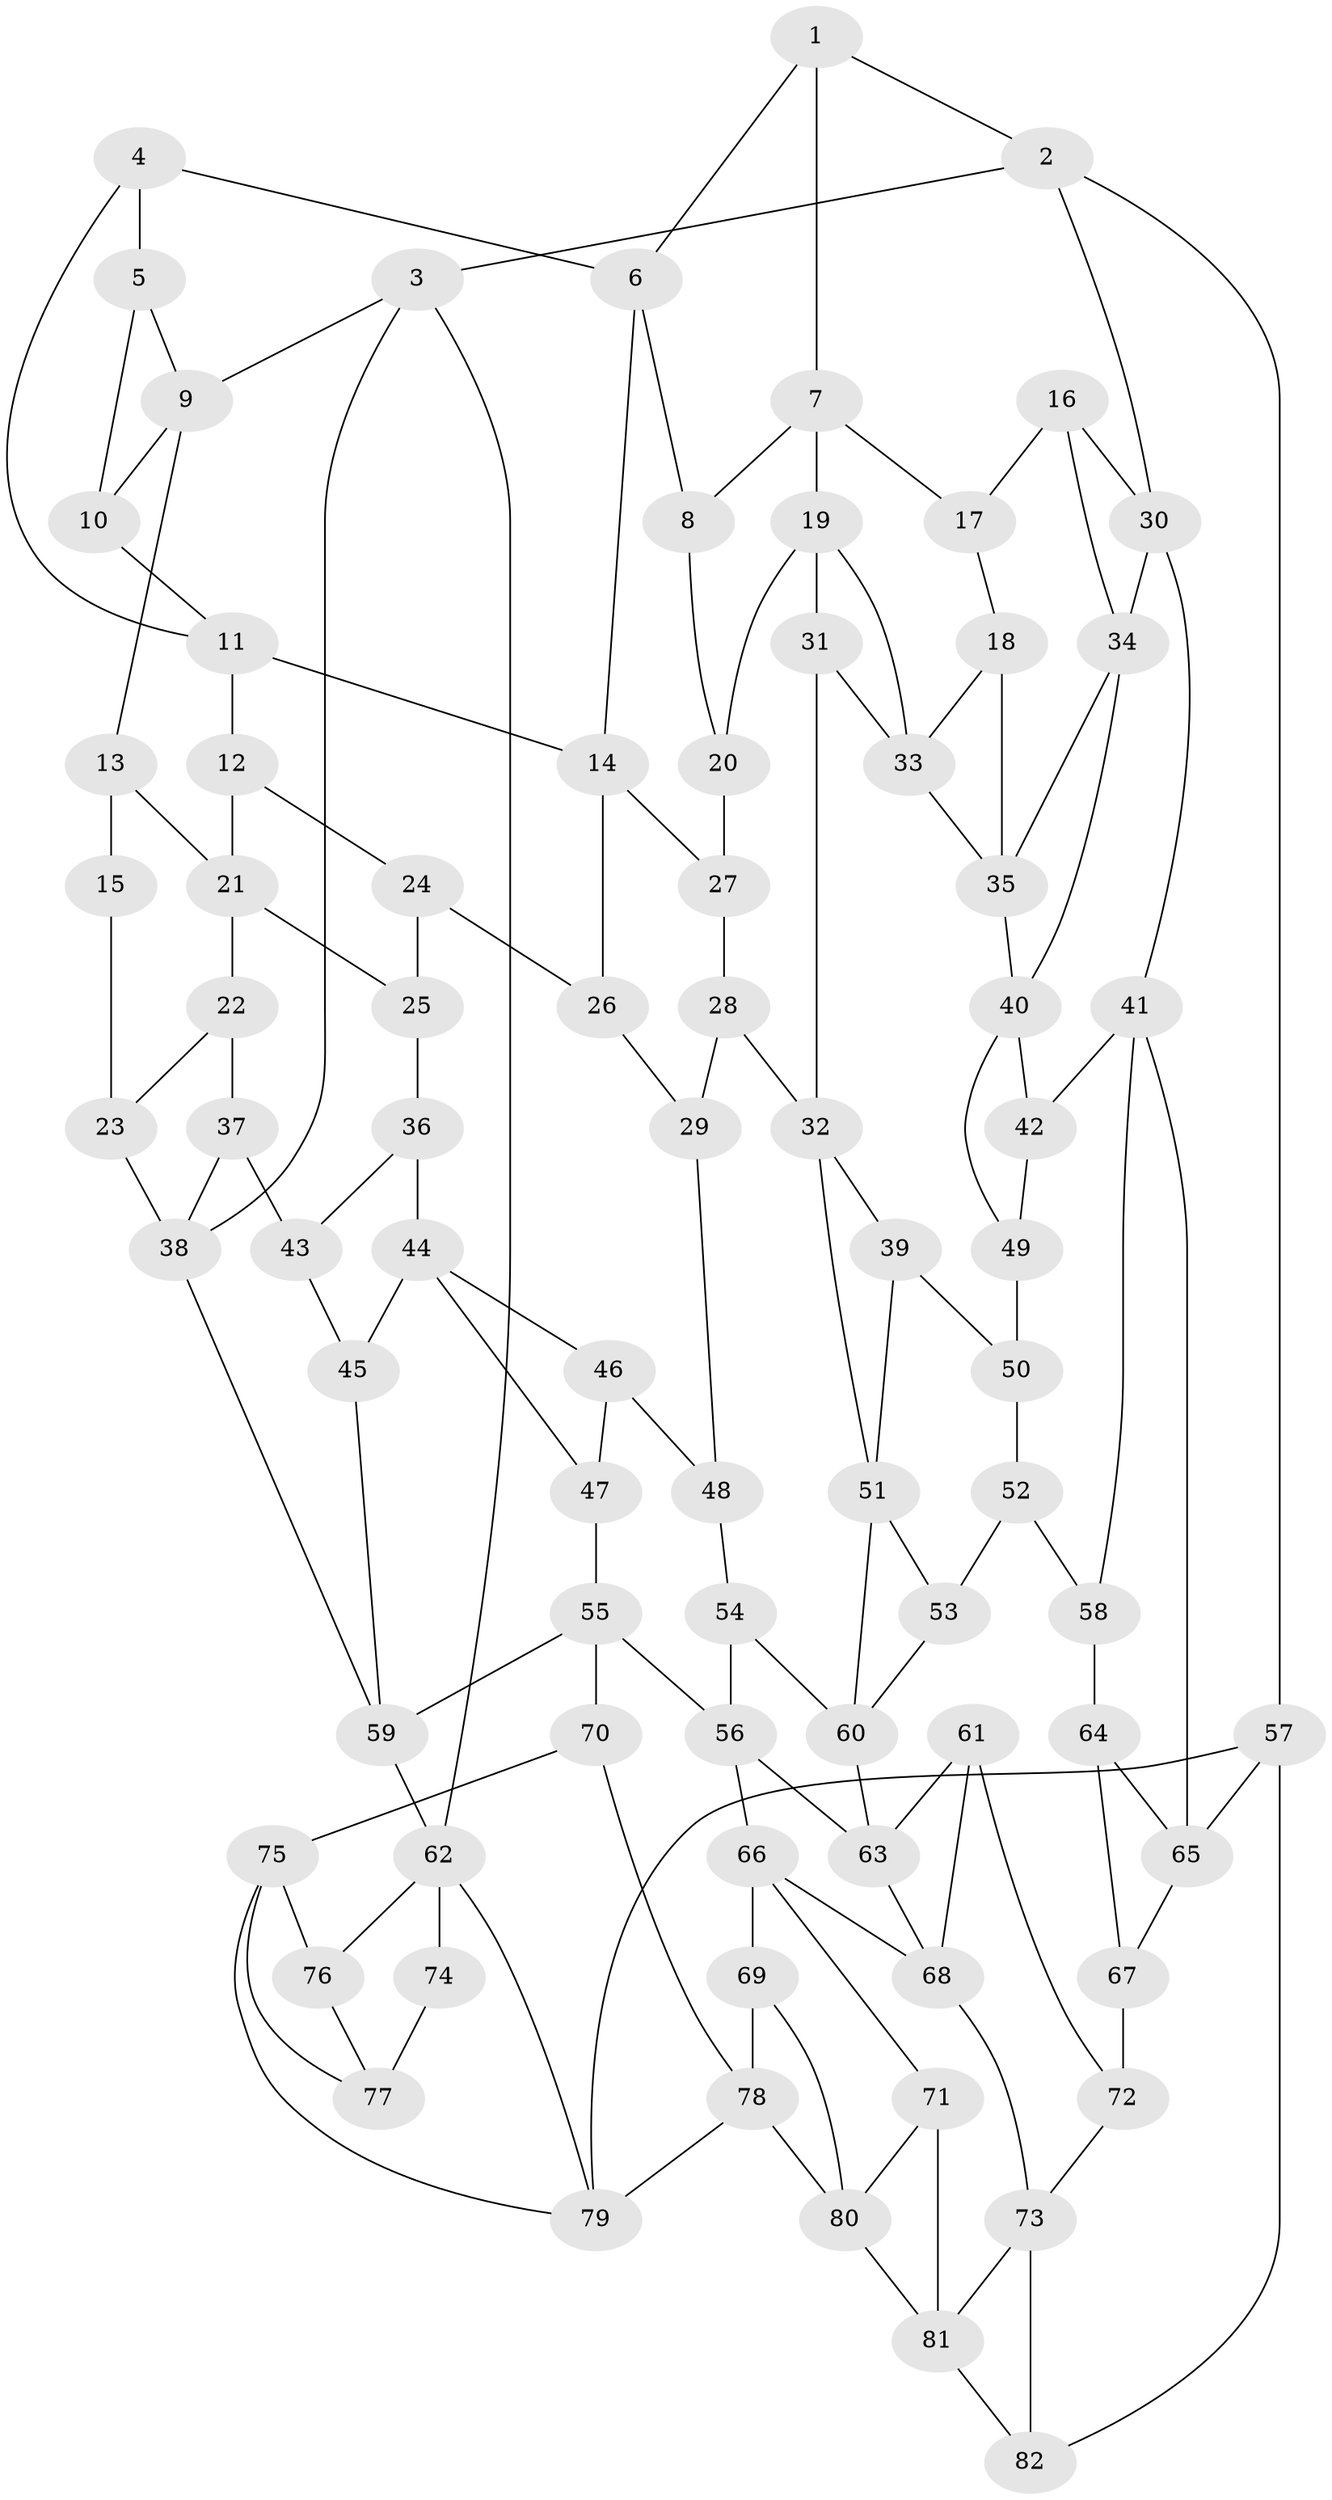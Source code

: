 // original degree distribution, {3: 0.02962962962962963, 4: 0.2222222222222222, 5: 0.5185185185185185, 6: 0.22962962962962963}
// Generated by graph-tools (version 1.1) at 2025/38/03/04/25 23:38:30]
// undirected, 82 vertices, 140 edges
graph export_dot {
  node [color=gray90,style=filled];
  1;
  2;
  3;
  4;
  5;
  6;
  7;
  8;
  9;
  10;
  11;
  12;
  13;
  14;
  15;
  16;
  17;
  18;
  19;
  20;
  21;
  22;
  23;
  24;
  25;
  26;
  27;
  28;
  29;
  30;
  31;
  32;
  33;
  34;
  35;
  36;
  37;
  38;
  39;
  40;
  41;
  42;
  43;
  44;
  45;
  46;
  47;
  48;
  49;
  50;
  51;
  52;
  53;
  54;
  55;
  56;
  57;
  58;
  59;
  60;
  61;
  62;
  63;
  64;
  65;
  66;
  67;
  68;
  69;
  70;
  71;
  72;
  73;
  74;
  75;
  76;
  77;
  78;
  79;
  80;
  81;
  82;
  1 -- 2 [weight=1.0];
  1 -- 6 [weight=1.0];
  1 -- 7 [weight=1.0];
  2 -- 3 [weight=1.0];
  2 -- 30 [weight=1.0];
  2 -- 57 [weight=1.0];
  3 -- 9 [weight=1.0];
  3 -- 38 [weight=1.0];
  3 -- 62 [weight=1.0];
  4 -- 5 [weight=1.0];
  4 -- 6 [weight=1.0];
  4 -- 11 [weight=1.0];
  5 -- 9 [weight=1.0];
  5 -- 10 [weight=1.0];
  6 -- 8 [weight=1.0];
  6 -- 14 [weight=1.0];
  7 -- 8 [weight=1.0];
  7 -- 17 [weight=1.0];
  7 -- 19 [weight=1.0];
  8 -- 20 [weight=1.0];
  9 -- 10 [weight=1.0];
  9 -- 13 [weight=1.0];
  10 -- 11 [weight=1.0];
  11 -- 12 [weight=1.0];
  11 -- 14 [weight=1.0];
  12 -- 21 [weight=1.0];
  12 -- 24 [weight=1.0];
  13 -- 15 [weight=2.0];
  13 -- 21 [weight=1.0];
  14 -- 26 [weight=1.0];
  14 -- 27 [weight=1.0];
  15 -- 23 [weight=2.0];
  16 -- 17 [weight=1.0];
  16 -- 30 [weight=1.0];
  16 -- 34 [weight=1.0];
  17 -- 18 [weight=1.0];
  18 -- 33 [weight=1.0];
  18 -- 35 [weight=1.0];
  19 -- 20 [weight=1.0];
  19 -- 31 [weight=1.0];
  19 -- 33 [weight=1.0];
  20 -- 27 [weight=2.0];
  21 -- 22 [weight=1.0];
  21 -- 25 [weight=1.0];
  22 -- 23 [weight=1.0];
  22 -- 37 [weight=1.0];
  23 -- 38 [weight=1.0];
  24 -- 25 [weight=1.0];
  24 -- 26 [weight=2.0];
  25 -- 36 [weight=1.0];
  26 -- 29 [weight=1.0];
  27 -- 28 [weight=1.0];
  28 -- 29 [weight=1.0];
  28 -- 32 [weight=1.0];
  29 -- 48 [weight=1.0];
  30 -- 34 [weight=1.0];
  30 -- 41 [weight=1.0];
  31 -- 32 [weight=1.0];
  31 -- 33 [weight=1.0];
  32 -- 39 [weight=1.0];
  32 -- 51 [weight=1.0];
  33 -- 35 [weight=1.0];
  34 -- 35 [weight=1.0];
  34 -- 40 [weight=1.0];
  35 -- 40 [weight=1.0];
  36 -- 43 [weight=1.0];
  36 -- 44 [weight=1.0];
  37 -- 38 [weight=1.0];
  37 -- 43 [weight=2.0];
  38 -- 59 [weight=1.0];
  39 -- 50 [weight=1.0];
  39 -- 51 [weight=1.0];
  40 -- 42 [weight=1.0];
  40 -- 49 [weight=1.0];
  41 -- 42 [weight=1.0];
  41 -- 58 [weight=1.0];
  41 -- 65 [weight=1.0];
  42 -- 49 [weight=1.0];
  43 -- 45 [weight=1.0];
  44 -- 45 [weight=1.0];
  44 -- 46 [weight=1.0];
  44 -- 47 [weight=1.0];
  45 -- 59 [weight=1.0];
  46 -- 47 [weight=1.0];
  46 -- 48 [weight=2.0];
  47 -- 55 [weight=1.0];
  48 -- 54 [weight=1.0];
  49 -- 50 [weight=2.0];
  50 -- 52 [weight=1.0];
  51 -- 53 [weight=1.0];
  51 -- 60 [weight=1.0];
  52 -- 53 [weight=1.0];
  52 -- 58 [weight=1.0];
  53 -- 60 [weight=1.0];
  54 -- 56 [weight=1.0];
  54 -- 60 [weight=1.0];
  55 -- 56 [weight=1.0];
  55 -- 59 [weight=1.0];
  55 -- 70 [weight=1.0];
  56 -- 63 [weight=1.0];
  56 -- 66 [weight=1.0];
  57 -- 65 [weight=1.0];
  57 -- 79 [weight=1.0];
  57 -- 82 [weight=1.0];
  58 -- 64 [weight=2.0];
  59 -- 62 [weight=1.0];
  60 -- 63 [weight=1.0];
  61 -- 63 [weight=1.0];
  61 -- 68 [weight=1.0];
  61 -- 72 [weight=1.0];
  62 -- 74 [weight=1.0];
  62 -- 76 [weight=1.0];
  62 -- 79 [weight=1.0];
  63 -- 68 [weight=1.0];
  64 -- 65 [weight=1.0];
  64 -- 67 [weight=1.0];
  65 -- 67 [weight=1.0];
  66 -- 68 [weight=1.0];
  66 -- 69 [weight=1.0];
  66 -- 71 [weight=1.0];
  67 -- 72 [weight=2.0];
  68 -- 73 [weight=1.0];
  69 -- 78 [weight=1.0];
  69 -- 80 [weight=1.0];
  70 -- 75 [weight=1.0];
  70 -- 78 [weight=1.0];
  71 -- 80 [weight=1.0];
  71 -- 81 [weight=1.0];
  72 -- 73 [weight=1.0];
  73 -- 81 [weight=1.0];
  73 -- 82 [weight=1.0];
  74 -- 77 [weight=2.0];
  75 -- 76 [weight=1.0];
  75 -- 77 [weight=1.0];
  75 -- 79 [weight=1.0];
  76 -- 77 [weight=1.0];
  78 -- 79 [weight=1.0];
  78 -- 80 [weight=1.0];
  80 -- 81 [weight=1.0];
  81 -- 82 [weight=1.0];
}
